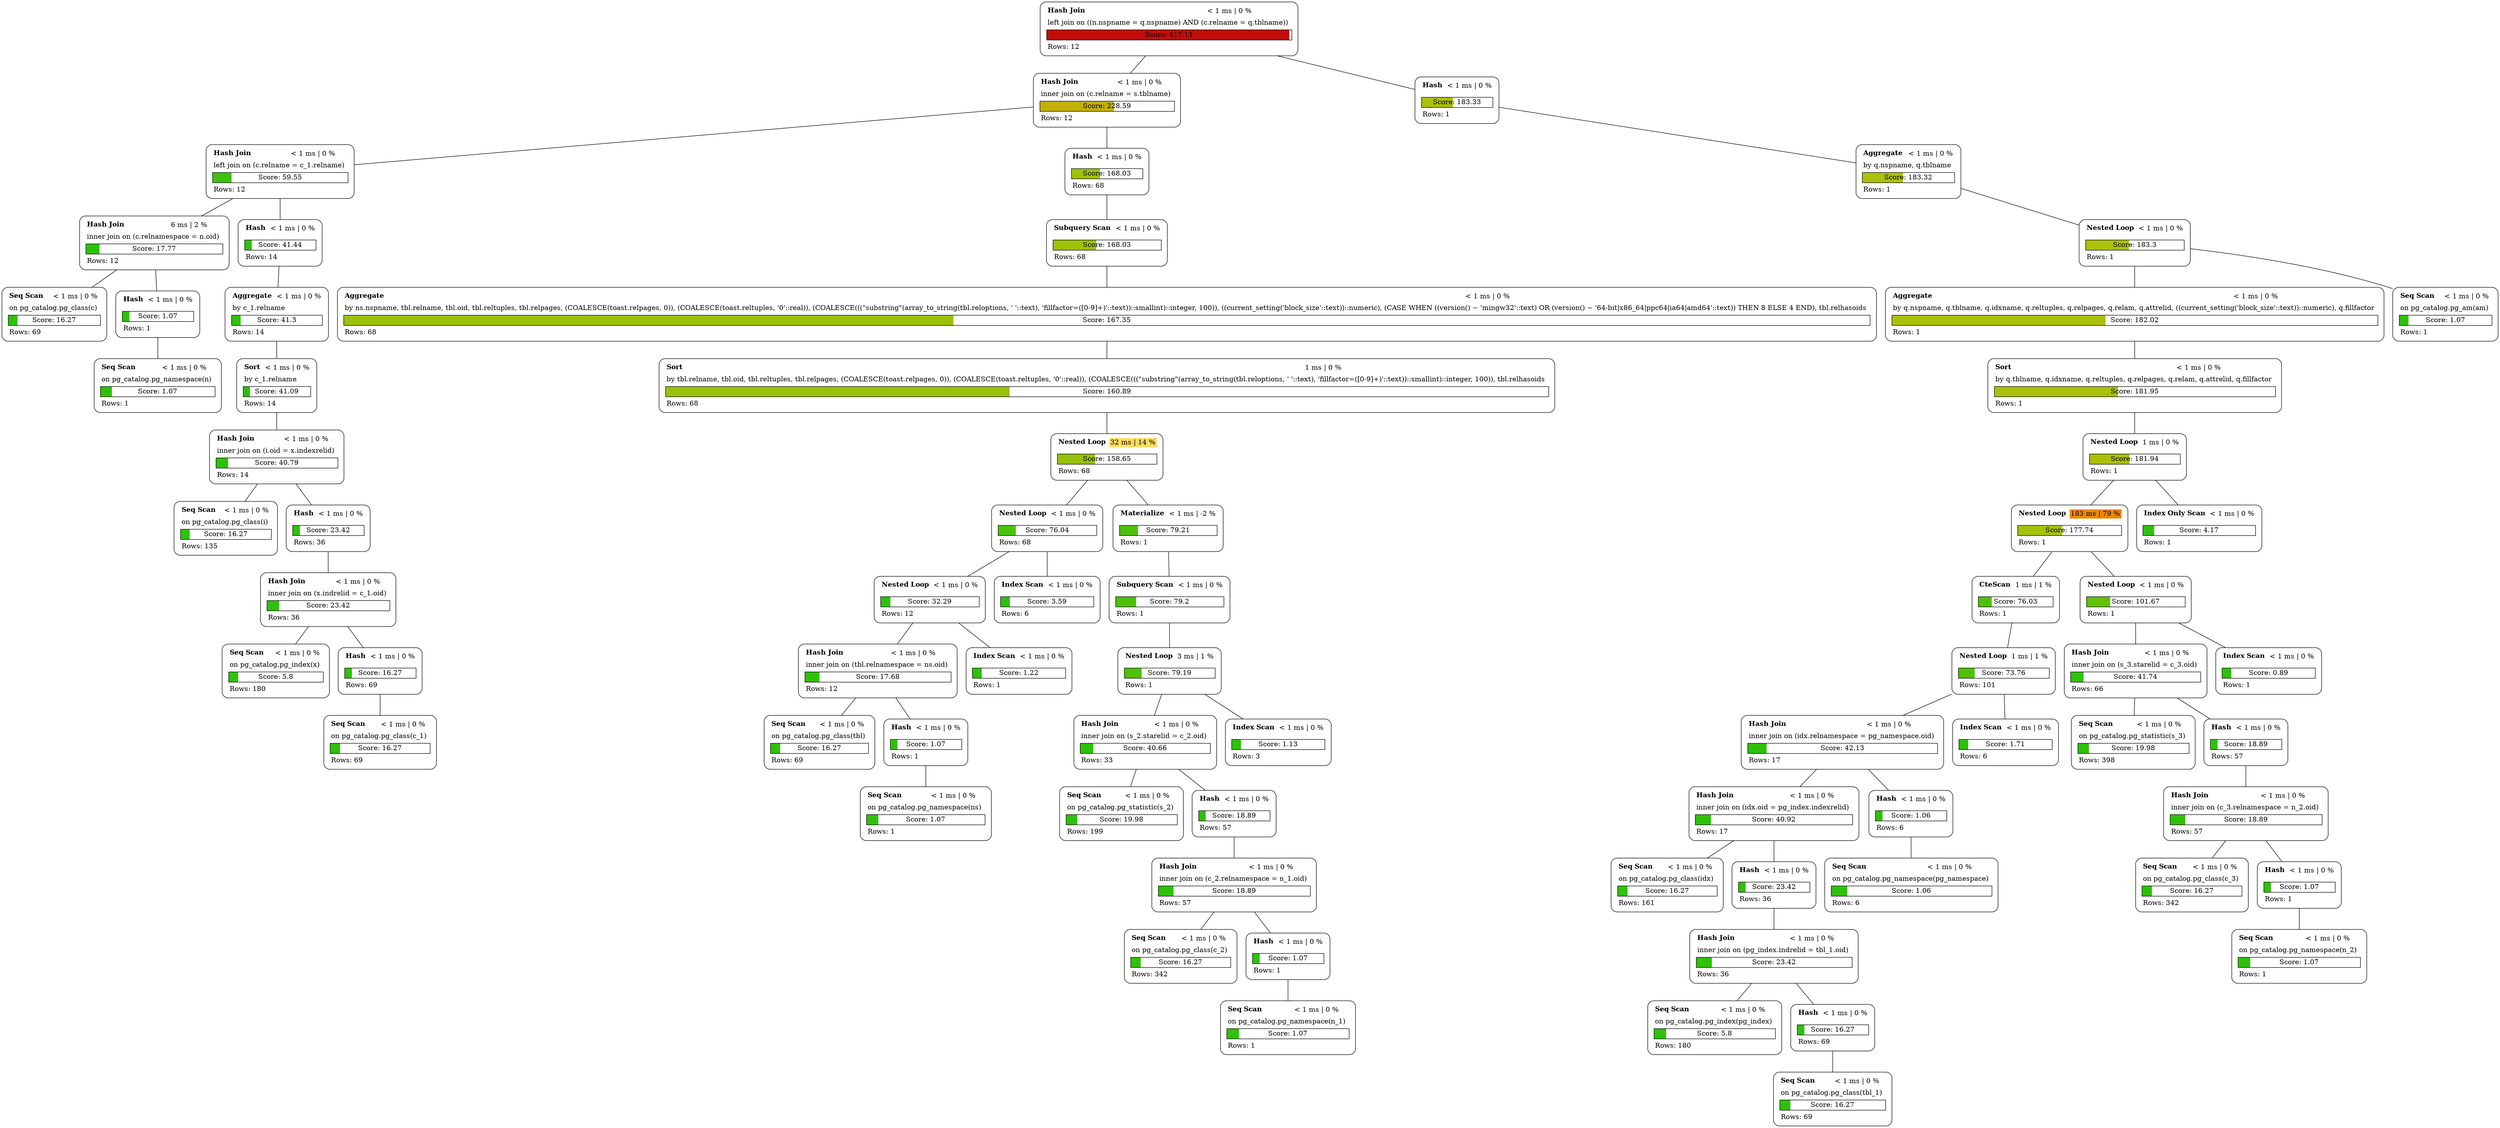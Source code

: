 graph explain {
    node0[label=<<table border="0" cellborder="0" cellspacing="5"><tr><td align="left"><b>Hash Join</b></td><td>&lt; 1 ms | 0 %</td></tr><tr><td colspan="2" align="left">left join on ((n.nspname = q.nspname) AND (c.relname = q.tblname))</td></tr><tr><td colspan="2" border="1" bgcolor="#c10d0a;0.99:white">Score: 417.11</td></tr><tr><td colspan="2" align="left">Rows: 12</td></tr></table>>][style="rounded"][shape="box"];
    node1[label=<<table border="0" cellborder="0" cellspacing="5"><tr><td align="left"><b>Hash Join</b></td><td>&lt; 1 ms | 0 %</td></tr><tr><td colspan="2" align="left">inner join on (c.relname = s.tblname)</td></tr><tr><td colspan="2" border="1" bgcolor="#c1b00a;0.55:white">Score: 228.59</td></tr><tr><td colspan="2" align="left">Rows: 12</td></tr></table>>][style="rounded"][shape="box"];
    node2[label=<<table border="0" cellborder="0" cellspacing="5"><tr><td align="left"><b>Hash Join</b></td><td>&lt; 1 ms | 0 %</td></tr><tr><td colspan="2" align="left">left join on (c.relname = c_1.relname)</td></tr><tr><td colspan="2" border="1" bgcolor="#3ec10a;0.14:white">Score: 59.55</td></tr><tr><td colspan="2" align="left">Rows: 12</td></tr></table>>][style="rounded"][shape="box"];
    node3[label=<<table border="0" cellborder="0" cellspacing="5"><tr><td align="left"><b>Hash Join</b></td><td bgcolor="white">6 ms | 2 %</td></tr><tr><td colspan="2" align="left">inner join on (c.relnamespace = n.oid)</td></tr><tr><td colspan="2" border="1" bgcolor="#2ec10a;0.10:white">Score: 17.77</td></tr><tr><td colspan="2" align="left">Rows: 12</td></tr></table>>][style="rounded"][shape="box"];
    node4[label=<<table border="0" cellborder="0" cellspacing="5"><tr><td align="left"><b>Seq Scan</b></td><td>&lt; 1 ms | 0 %</td></tr><tr><td colspan="2" align="left">on pg_catalog.pg_class(c)</td></tr><tr><td colspan="2" border="1" bgcolor="#2ec10a;0.10:white">Score: 16.27</td></tr><tr><td colspan="2" align="left">Rows: 69</td></tr></table>>][style="rounded"][shape="box"];
    node5[label=<<table border="0" cellborder="0" cellspacing="5"><tr><td align="left"><b>Hash</b></td><td>&lt; 1 ms | 0 %</td></tr><tr><td colspan="2" align="left"></td></tr><tr><td colspan="2" border="1" bgcolor="#2ec10a;0.10:white">Score: 1.07</td></tr><tr><td colspan="2" align="left">Rows: 1</td></tr></table>>][style="rounded"][shape="box"];
    node6[label=<<table border="0" cellborder="0" cellspacing="5"><tr><td align="left"><b>Seq Scan</b></td><td>&lt; 1 ms | 0 %</td></tr><tr><td colspan="2" align="left">on pg_catalog.pg_namespace(n)</td></tr><tr><td colspan="2" border="1" bgcolor="#2ec10a;0.10:white">Score: 1.07</td></tr><tr><td colspan="2" align="left">Rows: 1</td></tr></table>>][style="rounded"][shape="box"];
    node7[label=<<table border="0" cellborder="0" cellspacing="5"><tr><td align="left"><b>Hash</b></td><td>&lt; 1 ms | 0 %</td></tr><tr><td colspan="2" align="left"></td></tr><tr><td colspan="2" border="1" bgcolor="#2ec10a;0.10:white">Score: 41.44</td></tr><tr><td colspan="2" align="left">Rows: 14</td></tr></table>>][style="rounded"][shape="box"];
    node8[label=<<table border="0" cellborder="0" cellspacing="5"><tr><td align="left"><b>Aggregate</b></td><td>&lt; 1 ms | 0 %</td></tr><tr><td colspan="2" align="left">by c_1.relname</td></tr><tr><td colspan="2" border="1" bgcolor="#2ec10a;0.10:white">Score: 41.3</td></tr><tr><td colspan="2" align="left">Rows: 14</td></tr></table>>][style="rounded"][shape="box"];
    node9[label=<<table border="0" cellborder="0" cellspacing="5"><tr><td align="left"><b>Sort</b></td><td>&lt; 1 ms | 0 %</td></tr><tr><td colspan="2" align="left">by c_1.relname</td></tr><tr><td colspan="2" border="1" bgcolor="#2ec10a;0.10:white">Score: 41.09</td></tr><tr><td colspan="2" align="left">Rows: 14</td></tr></table>>][style="rounded"][shape="box"];
    node10[label=<<table border="0" cellborder="0" cellspacing="5"><tr><td align="left"><b>Hash Join</b></td><td>&lt; 1 ms | 0 %</td></tr><tr><td colspan="2" align="left">inner join on (i.oid = x.indexrelid)</td></tr><tr><td colspan="2" border="1" bgcolor="#2ec10a;0.10:white">Score: 40.79</td></tr><tr><td colspan="2" align="left">Rows: 14</td></tr></table>>][style="rounded"][shape="box"];
    node11[label=<<table border="0" cellborder="0" cellspacing="5"><tr><td align="left"><b>Seq Scan</b></td><td>&lt; 1 ms | 0 %</td></tr><tr><td colspan="2" align="left">on pg_catalog.pg_class(i)</td></tr><tr><td colspan="2" border="1" bgcolor="#2ec10a;0.10:white">Score: 16.27</td></tr><tr><td colspan="2" align="left">Rows: 135</td></tr></table>>][style="rounded"][shape="box"];
    node12[label=<<table border="0" cellborder="0" cellspacing="5"><tr><td align="left"><b>Hash</b></td><td>&lt; 1 ms | 0 %</td></tr><tr><td colspan="2" align="left"></td></tr><tr><td colspan="2" border="1" bgcolor="#2ec10a;0.10:white">Score: 23.42</td></tr><tr><td colspan="2" align="left">Rows: 36</td></tr></table>>][style="rounded"][shape="box"];
    node13[label=<<table border="0" cellborder="0" cellspacing="5"><tr><td align="left"><b>Hash Join</b></td><td>&lt; 1 ms | 0 %</td></tr><tr><td colspan="2" align="left">inner join on (x.indrelid = c_1.oid)</td></tr><tr><td colspan="2" border="1" bgcolor="#2ec10a;0.10:white">Score: 23.42</td></tr><tr><td colspan="2" align="left">Rows: 36</td></tr></table>>][style="rounded"][shape="box"];
    node14[label=<<table border="0" cellborder="0" cellspacing="5"><tr><td align="left"><b>Seq Scan</b></td><td>&lt; 1 ms | 0 %</td></tr><tr><td colspan="2" align="left">on pg_catalog.pg_index(x)</td></tr><tr><td colspan="2" border="1" bgcolor="#2ec10a;0.10:white">Score: 5.8</td></tr><tr><td colspan="2" align="left">Rows: 180</td></tr></table>>][style="rounded"][shape="box"];
    node15[label=<<table border="0" cellborder="0" cellspacing="5"><tr><td align="left"><b>Hash</b></td><td>&lt; 1 ms | 0 %</td></tr><tr><td colspan="2" align="left"></td></tr><tr><td colspan="2" border="1" bgcolor="#2ec10a;0.10:white">Score: 16.27</td></tr><tr><td colspan="2" align="left">Rows: 69</td></tr></table>>][style="rounded"][shape="box"];
    node16[label=<<table border="0" cellborder="0" cellspacing="5"><tr><td align="left"><b>Seq Scan</b></td><td>&lt; 1 ms | 0 %</td></tr><tr><td colspan="2" align="left">on pg_catalog.pg_class(c_1)</td></tr><tr><td colspan="2" border="1" bgcolor="#2ec10a;0.10:white">Score: 16.27</td></tr><tr><td colspan="2" align="left">Rows: 69</td></tr></table>>][style="rounded"][shape="box"];
    node17[label=<<table border="0" cellborder="0" cellspacing="5"><tr><td align="left"><b>Hash</b></td><td>&lt; 1 ms | 0 %</td></tr><tr><td colspan="2" align="left"></td></tr><tr><td colspan="2" border="1" bgcolor="#9ec10a;0.40:white">Score: 168.03</td></tr><tr><td colspan="2" align="left">Rows: 68</td></tr></table>>][style="rounded"][shape="box"];
    node18[label=<<table border="0" cellborder="0" cellspacing="5"><tr><td align="left"><b>Subquery Scan</b></td><td>&lt; 1 ms | 0 %</td></tr><tr><td colspan="2" align="left"></td></tr><tr><td colspan="2" border="1" bgcolor="#9ec10a;0.40:white">Score: 168.03</td></tr><tr><td colspan="2" align="left">Rows: 68</td></tr></table>>][style="rounded"][shape="box"];
    node19[label=<<table border="0" cellborder="0" cellspacing="5"><tr><td align="left"><b>Aggregate</b></td><td>&lt; 1 ms | 0 %</td></tr><tr><td colspan="2" align="left">by ns.nspname, tbl.relname, tbl.oid, tbl.reltuples, tbl.relpages, (COALESCE(toast.relpages, 0)), (COALESCE(toast.reltuples, '0'::real)), (COALESCE((("substring"(array_to_string(tbl.reloptions, ' '::text), 'fillfactor=([0-9]+)'::text))::smallint)::integer, 100)), ((current_setting('block_size'::text))::numeric), (CASE WHEN ((version() ~ 'mingw32'::text) OR (version() ~ '64-bit|x86_64|ppc64|ia64|amd64'::text)) THEN 8 ELSE 4 END), tbl.relhasoids</td></tr><tr><td colspan="2" border="1" bgcolor="#9dc10a;0.40:white">Score: 167.35</td></tr><tr><td colspan="2" align="left">Rows: 68</td></tr></table>>][style="rounded"][shape="box"];
    node20[label=<<table border="0" cellborder="0" cellspacing="5"><tr><td align="left"><b>Sort</b></td><td bgcolor="white">1 ms | 0 %</td></tr><tr><td colspan="2" align="left">by tbl.relname, tbl.oid, tbl.reltuples, tbl.relpages, (COALESCE(toast.relpages, 0)), (COALESCE(toast.reltuples, '0'::real)), (COALESCE((("substring"(array_to_string(tbl.reloptions, ' '::text), 'fillfactor=([0-9]+)'::text))::smallint)::integer, 100)), tbl.relhasoids</td></tr><tr><td colspan="2" border="1" bgcolor="#97c10a;0.39:white">Score: 160.89</td></tr><tr><td colspan="2" align="left">Rows: 68</td></tr></table>>][style="rounded"][shape="box"];
    node21[label=<<table border="0" cellborder="0" cellspacing="5"><tr><td align="left"><b>Nested Loop</b></td><td bgcolor="#fddb61">32 ms | 14 %</td></tr><tr><td colspan="2" align="left"></td></tr><tr><td colspan="2" border="1" bgcolor="#95c10a;0.38:white">Score: 158.65</td></tr><tr><td colspan="2" align="left">Rows: 68</td></tr></table>>][style="rounded"][shape="box"];
    node22[label=<<table border="0" cellborder="0" cellspacing="5"><tr><td align="left"><b>Nested Loop</b></td><td>&lt; 1 ms | 0 %</td></tr><tr><td colspan="2" align="left"></td></tr><tr><td colspan="2" border="1" bgcolor="#4dc10a;0.18:white">Score: 76.04</td></tr><tr><td colspan="2" align="left">Rows: 68</td></tr></table>>][style="rounded"][shape="box"];
    node23[label=<<table border="0" cellborder="0" cellspacing="5"><tr><td align="left"><b>Nested Loop</b></td><td>&lt; 1 ms | 0 %</td></tr><tr><td colspan="2" align="left"></td></tr><tr><td colspan="2" border="1" bgcolor="#2ec10a;0.10:white">Score: 32.29</td></tr><tr><td colspan="2" align="left">Rows: 12</td></tr></table>>][style="rounded"][shape="box"];
    node24[label=<<table border="0" cellborder="0" cellspacing="5"><tr><td align="left"><b>Hash Join</b></td><td>&lt; 1 ms | 0 %</td></tr><tr><td colspan="2" align="left">inner join on (tbl.relnamespace = ns.oid)</td></tr><tr><td colspan="2" border="1" bgcolor="#2ec10a;0.10:white">Score: 17.68</td></tr><tr><td colspan="2" align="left">Rows: 12</td></tr></table>>][style="rounded"][shape="box"];
    node25[label=<<table border="0" cellborder="0" cellspacing="5"><tr><td align="left"><b>Seq Scan</b></td><td>&lt; 1 ms | 0 %</td></tr><tr><td colspan="2" align="left">on pg_catalog.pg_class(tbl)</td></tr><tr><td colspan="2" border="1" bgcolor="#2ec10a;0.10:white">Score: 16.27</td></tr><tr><td colspan="2" align="left">Rows: 69</td></tr></table>>][style="rounded"][shape="box"];
    node26[label=<<table border="0" cellborder="0" cellspacing="5"><tr><td align="left"><b>Hash</b></td><td>&lt; 1 ms | 0 %</td></tr><tr><td colspan="2" align="left"></td></tr><tr><td colspan="2" border="1" bgcolor="#2ec10a;0.10:white">Score: 1.07</td></tr><tr><td colspan="2" align="left">Rows: 1</td></tr></table>>][style="rounded"][shape="box"];
    node27[label=<<table border="0" cellborder="0" cellspacing="5"><tr><td align="left"><b>Seq Scan</b></td><td>&lt; 1 ms | 0 %</td></tr><tr><td colspan="2" align="left">on pg_catalog.pg_namespace(ns)</td></tr><tr><td colspan="2" border="1" bgcolor="#2ec10a;0.10:white">Score: 1.07</td></tr><tr><td colspan="2" align="left">Rows: 1</td></tr></table>>][style="rounded"][shape="box"];
    node28[label=<<table border="0" cellborder="0" cellspacing="5"><tr><td align="left"><b>Index Scan</b></td><td>&lt; 1 ms | 0 %</td></tr><tr><td colspan="2" align="left"></td></tr><tr><td colspan="2" border="1" bgcolor="#2ec10a;0.10:white">Score: 1.22</td></tr><tr><td colspan="2" align="left">Rows: 1</td></tr></table>>][style="rounded"][shape="box"];
    node29[label=<<table border="0" cellborder="0" cellspacing="5"><tr><td align="left"><b>Index Scan</b></td><td>&lt; 1 ms | 0 %</td></tr><tr><td colspan="2" align="left"></td></tr><tr><td colspan="2" border="1" bgcolor="#2ec10a;0.10:white">Score: 3.59</td></tr><tr><td colspan="2" align="left">Rows: 6</td></tr></table>>][style="rounded"][shape="box"];
    node30[label=<<table border="0" cellborder="0" cellspacing="5"><tr><td align="left"><b>Materialize</b></td><td>&lt; 1 ms | -2 %</td></tr><tr><td colspan="2" align="left"></td></tr><tr><td colspan="2" border="1" bgcolor="#4fc10a;0.19:white">Score: 79.21</td></tr><tr><td colspan="2" align="left">Rows: 1</td></tr></table>>][style="rounded"][shape="box"];
    node31[label=<<table border="0" cellborder="0" cellspacing="5"><tr><td align="left"><b>Subquery Scan</b></td><td>&lt; 1 ms | 0 %</td></tr><tr><td colspan="2" align="left"></td></tr><tr><td colspan="2" border="1" bgcolor="#4fc10a;0.19:white">Score: 79.2</td></tr><tr><td colspan="2" align="left">Rows: 1</td></tr></table>>][style="rounded"][shape="box"];
    node32[label=<<table border="0" cellborder="0" cellspacing="5"><tr><td align="left"><b>Nested Loop</b></td><td bgcolor="white">3 ms | 1 %</td></tr><tr><td colspan="2" align="left"></td></tr><tr><td colspan="2" border="1" bgcolor="#4fc10a;0.19:white">Score: 79.19</td></tr><tr><td colspan="2" align="left">Rows: 1</td></tr></table>>][style="rounded"][shape="box"];
    node33[label=<<table border="0" cellborder="0" cellspacing="5"><tr><td align="left"><b>Hash Join</b></td><td>&lt; 1 ms | 0 %</td></tr><tr><td colspan="2" align="left">inner join on (s_2.starelid = c_2.oid)</td></tr><tr><td colspan="2" border="1" bgcolor="#2ec10a;0.10:white">Score: 40.66</td></tr><tr><td colspan="2" align="left">Rows: 33</td></tr></table>>][style="rounded"][shape="box"];
    node34[label=<<table border="0" cellborder="0" cellspacing="5"><tr><td align="left"><b>Seq Scan</b></td><td>&lt; 1 ms | 0 %</td></tr><tr><td colspan="2" align="left">on pg_catalog.pg_statistic(s_2)</td></tr><tr><td colspan="2" border="1" bgcolor="#2ec10a;0.10:white">Score: 19.98</td></tr><tr><td colspan="2" align="left">Rows: 199</td></tr></table>>][style="rounded"][shape="box"];
    node35[label=<<table border="0" cellborder="0" cellspacing="5"><tr><td align="left"><b>Hash</b></td><td>&lt; 1 ms | 0 %</td></tr><tr><td colspan="2" align="left"></td></tr><tr><td colspan="2" border="1" bgcolor="#2ec10a;0.10:white">Score: 18.89</td></tr><tr><td colspan="2" align="left">Rows: 57</td></tr></table>>][style="rounded"][shape="box"];
    node36[label=<<table border="0" cellborder="0" cellspacing="5"><tr><td align="left"><b>Hash Join</b></td><td>&lt; 1 ms | 0 %</td></tr><tr><td colspan="2" align="left">inner join on (c_2.relnamespace = n_1.oid)</td></tr><tr><td colspan="2" border="1" bgcolor="#2ec10a;0.10:white">Score: 18.89</td></tr><tr><td colspan="2" align="left">Rows: 57</td></tr></table>>][style="rounded"][shape="box"];
    node37[label=<<table border="0" cellborder="0" cellspacing="5"><tr><td align="left"><b>Seq Scan</b></td><td>&lt; 1 ms | 0 %</td></tr><tr><td colspan="2" align="left">on pg_catalog.pg_class(c_2)</td></tr><tr><td colspan="2" border="1" bgcolor="#2ec10a;0.10:white">Score: 16.27</td></tr><tr><td colspan="2" align="left">Rows: 342</td></tr></table>>][style="rounded"][shape="box"];
    node38[label=<<table border="0" cellborder="0" cellspacing="5"><tr><td align="left"><b>Hash</b></td><td>&lt; 1 ms | 0 %</td></tr><tr><td colspan="2" align="left"></td></tr><tr><td colspan="2" border="1" bgcolor="#2ec10a;0.10:white">Score: 1.07</td></tr><tr><td colspan="2" align="left">Rows: 1</td></tr></table>>][style="rounded"][shape="box"];
    node39[label=<<table border="0" cellborder="0" cellspacing="5"><tr><td align="left"><b>Seq Scan</b></td><td>&lt; 1 ms | 0 %</td></tr><tr><td colspan="2" align="left">on pg_catalog.pg_namespace(n_1)</td></tr><tr><td colspan="2" border="1" bgcolor="#2ec10a;0.10:white">Score: 1.07</td></tr><tr><td colspan="2" align="left">Rows: 1</td></tr></table>>][style="rounded"][shape="box"];
    node40[label=<<table border="0" cellborder="0" cellspacing="5"><tr><td align="left"><b>Index Scan</b></td><td>&lt; 1 ms | 0 %</td></tr><tr><td colspan="2" align="left"></td></tr><tr><td colspan="2" border="1" bgcolor="#2ec10a;0.10:white">Score: 1.13</td></tr><tr><td colspan="2" align="left">Rows: 3</td></tr></table>>][style="rounded"][shape="box"];
    node41[label=<<table border="0" cellborder="0" cellspacing="5"><tr><td align="left"><b>Hash</b></td><td>&lt; 1 ms | 0 %</td></tr><tr><td colspan="2" align="left"></td></tr><tr><td colspan="2" border="1" bgcolor="#abc10a;0.44:white">Score: 183.33</td></tr><tr><td colspan="2" align="left">Rows: 1</td></tr></table>>][style="rounded"][shape="box"];
    node42[label=<<table border="0" cellborder="0" cellspacing="5"><tr><td align="left"><b>Aggregate</b></td><td>&lt; 1 ms | 0 %</td></tr><tr><td colspan="2" align="left">by q.nspname, q.tblname</td></tr><tr><td colspan="2" border="1" bgcolor="#abc10a;0.44:white">Score: 183.32</td></tr><tr><td colspan="2" align="left">Rows: 1</td></tr></table>>][style="rounded"][shape="box"];
    node43[label=<<table border="0" cellborder="0" cellspacing="5"><tr><td align="left"><b>Nested Loop</b></td><td>&lt; 1 ms | 0 %</td></tr><tr><td colspan="2" align="left"></td></tr><tr><td colspan="2" border="1" bgcolor="#abc10a;0.44:white">Score: 183.3</td></tr><tr><td colspan="2" align="left">Rows: 1</td></tr></table>>][style="rounded"][shape="box"];
    node44[label=<<table border="0" cellborder="0" cellspacing="5"><tr><td align="left"><b>Aggregate</b></td><td>&lt; 1 ms | 0 %</td></tr><tr><td colspan="2" align="left">by q.nspname, q.tblname, q.idxname, q.reltuples, q.relpages, q.relam, q.attrelid, ((current_setting('block_size'::text))::numeric), q.fillfactor</td></tr><tr><td colspan="2" border="1" bgcolor="#aac10a;0.44:white">Score: 182.02</td></tr><tr><td colspan="2" align="left">Rows: 1</td></tr></table>>][style="rounded"][shape="box"];
    node45[label=<<table border="0" cellborder="0" cellspacing="5"><tr><td align="left"><b>Sort</b></td><td>&lt; 1 ms | 0 %</td></tr><tr><td colspan="2" align="left">by q.tblname, q.idxname, q.reltuples, q.relpages, q.relam, q.attrelid, q.fillfactor</td></tr><tr><td colspan="2" border="1" bgcolor="#aac10a;0.44:white">Score: 181.95</td></tr><tr><td colspan="2" align="left">Rows: 1</td></tr></table>>][style="rounded"][shape="box"];
    node46[label=<<table border="0" cellborder="0" cellspacing="5"><tr><td align="left"><b>Nested Loop</b></td><td bgcolor="white">1 ms | 0 %</td></tr><tr><td colspan="2" align="left"></td></tr><tr><td colspan="2" border="1" bgcolor="#aac10a;0.44:white">Score: 181.94</td></tr><tr><td colspan="2" align="left">Rows: 1</td></tr></table>>][style="rounded"][shape="box"];
    node47[label=<<table border="0" cellborder="0" cellspacing="5"><tr><td align="left"><b>Nested Loop</b></td><td bgcolor="#ee8800">183 ms | 79 %</td></tr><tr><td colspan="2" align="left"></td></tr><tr><td colspan="2" border="1" bgcolor="#a6c10a;0.43:white">Score: 177.74</td></tr><tr><td colspan="2" align="left">Rows: 1</td></tr></table>>][style="rounded"][shape="box"];
    node48[label=<<table border="0" cellborder="0" cellspacing="5"><tr><td align="left"><b>CteScan</b></td><td bgcolor="white">1 ms | 1 %</td></tr><tr><td colspan="2" align="left"></td></tr><tr><td colspan="2" border="1" bgcolor="#4dc10a;0.18:white">Score: 76.03</td></tr><tr><td colspan="2" align="left">Rows: 1</td></tr></table>>][style="rounded"][shape="box"];
    node49[label=<<table border="0" cellborder="0" cellspacing="5"><tr><td align="left"><b>Nested Loop</b></td><td bgcolor="white">1 ms | 1 %</td></tr><tr><td colspan="2" align="left"></td></tr><tr><td colspan="2" border="1" bgcolor="#4bc10a;0.18:white">Score: 73.76</td></tr><tr><td colspan="2" align="left">Rows: 101</td></tr></table>>][style="rounded"][shape="box"];
    node50[label=<<table border="0" cellborder="0" cellspacing="5"><tr><td align="left"><b>Hash Join</b></td><td>&lt; 1 ms | 0 %</td></tr><tr><td colspan="2" align="left">inner join on (idx.relnamespace = pg_namespace.oid)</td></tr><tr><td colspan="2" border="1" bgcolor="#2fc10a;0.10:white">Score: 42.13</td></tr><tr><td colspan="2" align="left">Rows: 17</td></tr></table>>][style="rounded"][shape="box"];
    node51[label=<<table border="0" cellborder="0" cellspacing="5"><tr><td align="left"><b>Hash Join</b></td><td>&lt; 1 ms | 0 %</td></tr><tr><td colspan="2" align="left">inner join on (idx.oid = pg_index.indexrelid)</td></tr><tr><td colspan="2" border="1" bgcolor="#2ec10a;0.10:white">Score: 40.92</td></tr><tr><td colspan="2" align="left">Rows: 17</td></tr></table>>][style="rounded"][shape="box"];
    node52[label=<<table border="0" cellborder="0" cellspacing="5"><tr><td align="left"><b>Seq Scan</b></td><td>&lt; 1 ms | 0 %</td></tr><tr><td colspan="2" align="left">on pg_catalog.pg_class(idx)</td></tr><tr><td colspan="2" border="1" bgcolor="#2ec10a;0.10:white">Score: 16.27</td></tr><tr><td colspan="2" align="left">Rows: 161</td></tr></table>>][style="rounded"][shape="box"];
    node53[label=<<table border="0" cellborder="0" cellspacing="5"><tr><td align="left"><b>Hash</b></td><td>&lt; 1 ms | 0 %</td></tr><tr><td colspan="2" align="left"></td></tr><tr><td colspan="2" border="1" bgcolor="#2ec10a;0.10:white">Score: 23.42</td></tr><tr><td colspan="2" align="left">Rows: 36</td></tr></table>>][style="rounded"][shape="box"];
    node54[label=<<table border="0" cellborder="0" cellspacing="5"><tr><td align="left"><b>Hash Join</b></td><td>&lt; 1 ms | 0 %</td></tr><tr><td colspan="2" align="left">inner join on (pg_index.indrelid = tbl_1.oid)</td></tr><tr><td colspan="2" border="1" bgcolor="#2ec10a;0.10:white">Score: 23.42</td></tr><tr><td colspan="2" align="left">Rows: 36</td></tr></table>>][style="rounded"][shape="box"];
    node55[label=<<table border="0" cellborder="0" cellspacing="5"><tr><td align="left"><b>Seq Scan</b></td><td>&lt; 1 ms | 0 %</td></tr><tr><td colspan="2" align="left">on pg_catalog.pg_index(pg_index)</td></tr><tr><td colspan="2" border="1" bgcolor="#2ec10a;0.10:white">Score: 5.8</td></tr><tr><td colspan="2" align="left">Rows: 180</td></tr></table>>][style="rounded"][shape="box"];
    node56[label=<<table border="0" cellborder="0" cellspacing="5"><tr><td align="left"><b>Hash</b></td><td>&lt; 1 ms | 0 %</td></tr><tr><td colspan="2" align="left"></td></tr><tr><td colspan="2" border="1" bgcolor="#2ec10a;0.10:white">Score: 16.27</td></tr><tr><td colspan="2" align="left">Rows: 69</td></tr></table>>][style="rounded"][shape="box"];
    node57[label=<<table border="0" cellborder="0" cellspacing="5"><tr><td align="left"><b>Seq Scan</b></td><td>&lt; 1 ms | 0 %</td></tr><tr><td colspan="2" align="left">on pg_catalog.pg_class(tbl_1)</td></tr><tr><td colspan="2" border="1" bgcolor="#2ec10a;0.10:white">Score: 16.27</td></tr><tr><td colspan="2" align="left">Rows: 69</td></tr></table>>][style="rounded"][shape="box"];
    node58[label=<<table border="0" cellborder="0" cellspacing="5"><tr><td align="left"><b>Hash</b></td><td>&lt; 1 ms | 0 %</td></tr><tr><td colspan="2" align="left"></td></tr><tr><td colspan="2" border="1" bgcolor="#2ec10a;0.10:white">Score: 1.06</td></tr><tr><td colspan="2" align="left">Rows: 6</td></tr></table>>][style="rounded"][shape="box"];
    node59[label=<<table border="0" cellborder="0" cellspacing="5"><tr><td align="left"><b>Seq Scan</b></td><td>&lt; 1 ms | 0 %</td></tr><tr><td colspan="2" align="left">on pg_catalog.pg_namespace(pg_namespace)</td></tr><tr><td colspan="2" border="1" bgcolor="#2ec10a;0.10:white">Score: 1.06</td></tr><tr><td colspan="2" align="left">Rows: 6</td></tr></table>>][style="rounded"][shape="box"];
    node60[label=<<table border="0" cellborder="0" cellspacing="5"><tr><td align="left"><b>Index Scan</b></td><td>&lt; 1 ms | 0 %</td></tr><tr><td colspan="2" align="left"></td></tr><tr><td colspan="2" border="1" bgcolor="#2ec10a;0.10:white">Score: 1.71</td></tr><tr><td colspan="2" align="left">Rows: 6</td></tr></table>>][style="rounded"][shape="box"];
    node61[label=<<table border="0" cellborder="0" cellspacing="5"><tr><td align="left"><b>Nested Loop</b></td><td>&lt; 1 ms | 0 %</td></tr><tr><td colspan="2" align="left"></td></tr><tr><td colspan="2" border="1" bgcolor="#63c10a;0.24:white">Score: 101.67</td></tr><tr><td colspan="2" align="left">Rows: 1</td></tr></table>>][style="rounded"][shape="box"];
    node62[label=<<table border="0" cellborder="0" cellspacing="5"><tr><td align="left"><b>Hash Join</b></td><td>&lt; 1 ms | 0 %</td></tr><tr><td colspan="2" align="left">inner join on (s_3.starelid = c_3.oid)</td></tr><tr><td colspan="2" border="1" bgcolor="#2ec10a;0.10:white">Score: 41.74</td></tr><tr><td colspan="2" align="left">Rows: 66</td></tr></table>>][style="rounded"][shape="box"];
    node63[label=<<table border="0" cellborder="0" cellspacing="5"><tr><td align="left"><b>Seq Scan</b></td><td>&lt; 1 ms | 0 %</td></tr><tr><td colspan="2" align="left">on pg_catalog.pg_statistic(s_3)</td></tr><tr><td colspan="2" border="1" bgcolor="#2ec10a;0.10:white">Score: 19.98</td></tr><tr><td colspan="2" align="left">Rows: 398</td></tr></table>>][style="rounded"][shape="box"];
    node64[label=<<table border="0" cellborder="0" cellspacing="5"><tr><td align="left"><b>Hash</b></td><td>&lt; 1 ms | 0 %</td></tr><tr><td colspan="2" align="left"></td></tr><tr><td colspan="2" border="1" bgcolor="#2ec10a;0.10:white">Score: 18.89</td></tr><tr><td colspan="2" align="left">Rows: 57</td></tr></table>>][style="rounded"][shape="box"];
    node65[label=<<table border="0" cellborder="0" cellspacing="5"><tr><td align="left"><b>Hash Join</b></td><td>&lt; 1 ms | 0 %</td></tr><tr><td colspan="2" align="left">inner join on (c_3.relnamespace = n_2.oid)</td></tr><tr><td colspan="2" border="1" bgcolor="#2ec10a;0.10:white">Score: 18.89</td></tr><tr><td colspan="2" align="left">Rows: 57</td></tr></table>>][style="rounded"][shape="box"];
    node66[label=<<table border="0" cellborder="0" cellspacing="5"><tr><td align="left"><b>Seq Scan</b></td><td>&lt; 1 ms | 0 %</td></tr><tr><td colspan="2" align="left">on pg_catalog.pg_class(c_3)</td></tr><tr><td colspan="2" border="1" bgcolor="#2ec10a;0.10:white">Score: 16.27</td></tr><tr><td colspan="2" align="left">Rows: 342</td></tr></table>>][style="rounded"][shape="box"];
    node67[label=<<table border="0" cellborder="0" cellspacing="5"><tr><td align="left"><b>Hash</b></td><td>&lt; 1 ms | 0 %</td></tr><tr><td colspan="2" align="left"></td></tr><tr><td colspan="2" border="1" bgcolor="#2ec10a;0.10:white">Score: 1.07</td></tr><tr><td colspan="2" align="left">Rows: 1</td></tr></table>>][style="rounded"][shape="box"];
    node68[label=<<table border="0" cellborder="0" cellspacing="5"><tr><td align="left"><b>Seq Scan</b></td><td>&lt; 1 ms | 0 %</td></tr><tr><td colspan="2" align="left">on pg_catalog.pg_namespace(n_2)</td></tr><tr><td colspan="2" border="1" bgcolor="#2ec10a;0.10:white">Score: 1.07</td></tr><tr><td colspan="2" align="left">Rows: 1</td></tr></table>>][style="rounded"][shape="box"];
    node69[label=<<table border="0" cellborder="0" cellspacing="5"><tr><td align="left"><b>Index Scan</b></td><td>&lt; 1 ms | 0 %</td></tr><tr><td colspan="2" align="left"></td></tr><tr><td colspan="2" border="1" bgcolor="#2ec10a;0.10:white">Score: 0.89</td></tr><tr><td colspan="2" align="left">Rows: 1</td></tr></table>>][style="rounded"][shape="box"];
    node70[label=<<table border="0" cellborder="0" cellspacing="5"><tr><td align="left"><b>Index Only Scan</b></td><td>&lt; 1 ms | 0 %</td></tr><tr><td colspan="2" align="left"></td></tr><tr><td colspan="2" border="1" bgcolor="#2ec10a;0.10:white">Score: 4.17</td></tr><tr><td colspan="2" align="left">Rows: 1</td></tr></table>>][style="rounded"][shape="box"];
    node71[label=<<table border="0" cellborder="0" cellspacing="5"><tr><td align="left"><b>Seq Scan</b></td><td>&lt; 1 ms | 0 %</td></tr><tr><td colspan="2" align="left">on pg_catalog.pg_am(am)</td></tr><tr><td colspan="2" border="1" bgcolor="#2ec10a;0.10:white">Score: 1.07</td></tr><tr><td colspan="2" align="left">Rows: 1</td></tr></table>>][style="rounded"][shape="box"];
    node0 -- node1[label=""];
    node1 -- node2[label=""];
    node2 -- node3[label=""];
    node3 -- node4[label=""];
    node3 -- node5[label=""];
    node5 -- node6[label=""];
    node2 -- node7[label=""];
    node7 -- node8[label=""];
    node8 -- node9[label=""];
    node9 -- node10[label=""];
    node10 -- node11[label=""];
    node10 -- node12[label=""];
    node12 -- node13[label=""];
    node13 -- node14[label=""];
    node13 -- node15[label=""];
    node15 -- node16[label=""];
    node1 -- node17[label=""];
    node17 -- node18[label=""];
    node18 -- node19[label=""];
    node19 -- node20[label=""];
    node20 -- node21[label=""];
    node21 -- node22[label=""];
    node22 -- node23[label=""];
    node23 -- node24[label=""];
    node24 -- node25[label=""];
    node24 -- node26[label=""];
    node26 -- node27[label=""];
    node23 -- node28[label=""];
    node22 -- node29[label=""];
    node21 -- node30[label=""];
    node30 -- node31[label=""];
    node31 -- node32[label=""];
    node32 -- node33[label=""];
    node33 -- node34[label=""];
    node33 -- node35[label=""];
    node35 -- node36[label=""];
    node36 -- node37[label=""];
    node36 -- node38[label=""];
    node38 -- node39[label=""];
    node32 -- node40[label=""];
    node0 -- node41[label=""];
    node41 -- node42[label=""];
    node42 -- node43[label=""];
    node43 -- node44[label=""];
    node44 -- node45[label=""];
    node45 -- node46[label=""];
    node46 -- node47[label=""];
    node47 -- node48[label=""];
    node48 -- node49[label=""];
    node49 -- node50[label=""];
    node50 -- node51[label=""];
    node51 -- node52[label=""];
    node51 -- node53[label=""];
    node53 -- node54[label=""];
    node54 -- node55[label=""];
    node54 -- node56[label=""];
    node56 -- node57[label=""];
    node50 -- node58[label=""];
    node58 -- node59[label=""];
    node49 -- node60[label=""];
    node47 -- node61[label=""];
    node61 -- node62[label=""];
    node62 -- node63[label=""];
    node62 -- node64[label=""];
    node64 -- node65[label=""];
    node65 -- node66[label=""];
    node65 -- node67[label=""];
    node67 -- node68[label=""];
    node61 -- node69[label=""];
    node46 -- node70[label=""];
    node43 -- node71[label=""];
}
